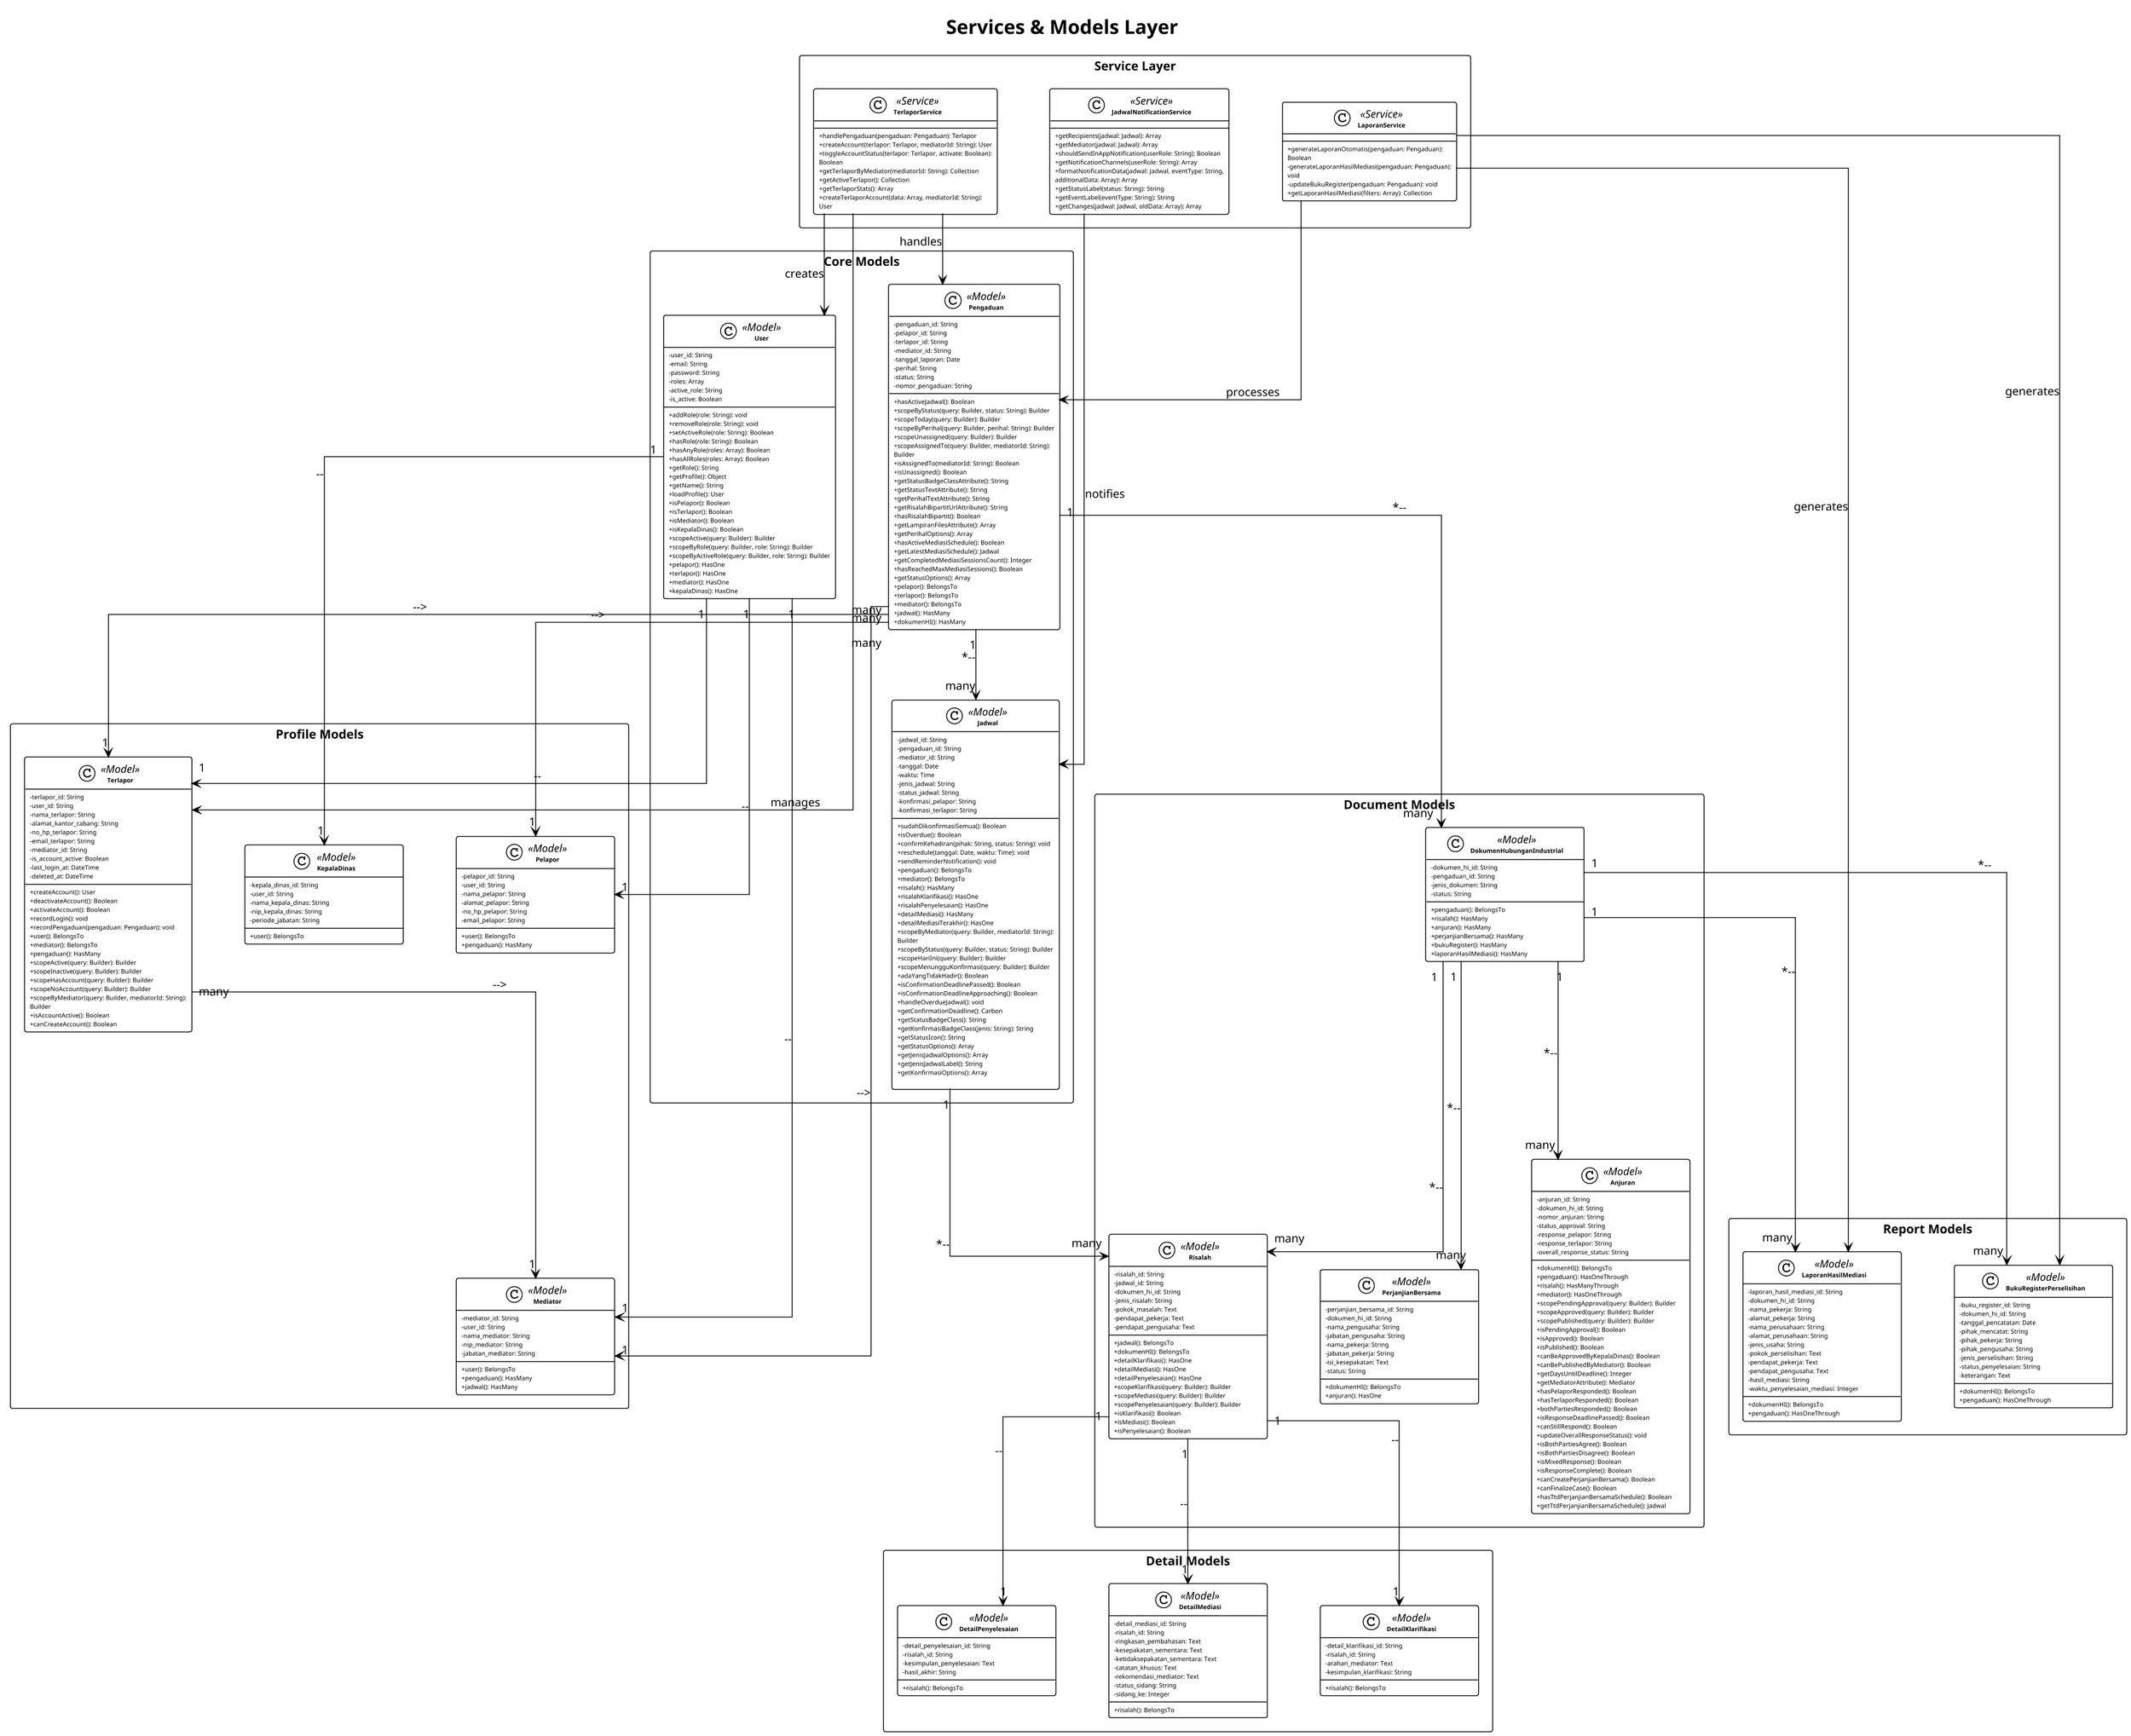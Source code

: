 @startuml SIPPPHI_Services_Models

!theme plain
skinparam classAttributeIconSize 0
skinparam classFontStyle bold

' === KONFIGURASI UKURAN CANVAS ===
skinparam dpi 150
skinparam minClassWidth 180
skinparam maxMessageSize 80
skinparam wrapWidth 200
skinparam pageMargin 15
skinparam classFontSize 8
skinparam classAttributeFontSize 7

' === LAYOUT ===
skinparam packageStyle rectangle
skinparam linetype ortho
skinparam nodesep 60
skinparam ranksep 80

title Services & Models Layer

package "Service Layer" {
    class TerlaporService <<Service>> {
        + handlePengaduan(pengaduan: Pengaduan): Terlapor
        + createAccount(terlapor: Terlapor, mediatorId: String): User
        + toggleAccountStatus(terlapor: Terlapor, activate: Boolean): Boolean
        + getTerlaporByMediator(mediatorId: String): Collection
        + getActiveTerlapor(): Collection
        + getTerlaporStats(): Array
        + createTerlaporAccount(data: Array, mediatorId: String): User
    }
    
    class LaporanService <<Service>> {
        + generateLaporanOtomatis(pengaduan: Pengaduan): Boolean
        - generateLaporanHasilMediasi(pengaduan: Pengaduan): void
        - updateBukuRegister(pengaduan: Pengaduan): void
        + getLaporanHasilMediasi(filters: Array): Collection
    }
    
    class JadwalNotificationService <<Service>> {
        + getRecipients(jadwal: Jadwal): Array
        + getMediator(jadwal: Jadwal): Array
        + shouldSendInAppNotification(userRole: String): Boolean
        + getNotificationChannels(userRole: String): Array
        + formatNotificationData(jadwal: Jadwal, eventType: String, additionalData: Array): Array
        + getStatusLabel(status: String): String
        + getEventLabel(eventType: String): String
        + getChanges(jadwal: Jadwal, oldData: Array): Array
    }
}

package "Core Models" {
    class User <<Model>> {
        - user_id: String
        - email: String
        - password: String
        - roles: Array
        - active_role: String
        - is_active: Boolean
        --
        + addRole(role: String): void
        + removeRole(role: String): void
        + setActiveRole(role: String): Boolean
        + hasRole(role: String): Boolean
        + hasAnyRole(roles: Array): Boolean
        + hasAllRoles(roles: Array): Boolean
        + getRole(): String
        + getProfile(): Object
        + getName(): String
        + loadProfile(): User
        + isPelapor(): Boolean
        + isTerlapor(): Boolean
        + isMediator(): Boolean
        + isKepalaDinas(): Boolean
        + scopeActive(query: Builder): Builder
        + scopeByRole(query: Builder, role: String): Builder
        + scopeByActiveRole(query: Builder, role: String): Builder
        + pelapor(): HasOne
        + terlapor(): HasOne
        + mediator(): HasOne
        + kepalaDinas(): HasOne
    }
    
    class Pengaduan <<Model>> {
        - pengaduan_id: String
        - pelapor_id: String
        - terlapor_id: String
        - mediator_id: String
        - tanggal_laporan: Date
        - perihal: String
        - status: String
        - nomor_pengaduan: String
        --
        + hasActiveJadwal(): Boolean
        + scopeByStatus(query: Builder, status: String): Builder
        + scopeToday(query: Builder): Builder
        + scopeByPerihal(query: Builder, perihal: String): Builder
        + scopeUnassigned(query: Builder): Builder
        + scopeAssignedTo(query: Builder, mediatorId: String): Builder
        + isAssignedTo(mediatorId: String): Boolean
        + isUnassigned(): Boolean
        + getStatusBadgeClassAttribute(): String
        + getStatusTextAttribute(): String
        + getPerihalTextAttribute(): String
        + getRisalahBipartitUrlAttribute(): String
        + hasRisalahBipartit(): Boolean
        + getLampiranFilesAttribute(): Array
        + getPerihalOptions(): Array
        + hasActiveMediasiSchedule(): Boolean
        + getLatestMediasiSchedule(): Jadwal
        + getCompletedMediasiSessionsCount(): Integer
        + hasReachedMaxMediasiSessions(): Boolean
        + getStatusOptions(): Array
        + pelapor(): BelongsTo
        + terlapor(): BelongsTo
        + mediator(): BelongsTo
        + jadwal(): HasMany
        + dokumenHI(): HasMany
    }
    
    class Jadwal <<Model>> {
        - jadwal_id: String
        - pengaduan_id: String
        - mediator_id: String
        - tanggal: Date
        - waktu: Time
        - jenis_jadwal: String
        - status_jadwal: String
        - konfirmasi_pelapor: String
        - konfirmasi_terlapor: String
        --
        + sudahDikonfirmasiSemua(): Boolean
        + isOverdue(): Boolean
        + confirmKehadiran(pihak: String, status: String): void
        + reschedule(tanggal: Date, waktu: Time): void
        + sendReminderNotification(): void
        + pengaduan(): BelongsTo
        + mediator(): BelongsTo
        + risalah(): HasMany
        + risalahKlarifikasi(): HasOne
        + risalahPenyelesaian(): HasOne
        + detailMediasi(): HasMany
        + detailMediasiTerakhir(): HasOne
        + scopeByMediator(query: Builder, mediatorId: String): Builder
        + scopeByStatus(query: Builder, status: String): Builder
        + scopeHariIni(query: Builder): Builder
        + scopeMenungguKonfirmasi(query: Builder): Builder
        + adaYangTidakHadir(): Boolean
        + isConfirmationDeadlinePassed(): Boolean
        + isConfirmationDeadlineApproaching(): Boolean
        + handleOverdueJadwal(): void
        + getConfirmationDeadline(): Carbon
        + getStatusBadgeClass(): String
        + getKonfirmasiBadgeClass(jenis: String): String
        + getStatusIcon(): String
        + getStatusOptions(): Array
        + getJenisJadwalOptions(): Array
        + getJenisJadwalLabel(): String
        + getKonfirmasiOptions(): Array

    }
}

package "Profile Models" {
    class Pelapor <<Model>> {
        - pelapor_id: String
        - user_id: String
        - nama_pelapor: String
        - alamat_pelapor: String
        - no_hp_pelapor: String
        - email_pelapor: String
        --
        + user(): BelongsTo
        + pengaduan(): HasMany
    }
    
    class Terlapor <<Model>> {
        - terlapor_id: String
        - user_id: String
        - nama_terlapor: String
        - alamat_kantor_cabang: String
        - no_hp_terlapor: String
        - email_terlapor: String
        - mediator_id: String
        - is_account_active: Boolean
        - last_login_at: DateTime
        - deleted_at: DateTime
        --
        + createAccount(): User
        + deactivateAccount(): Boolean
        + activateAccount(): Boolean
        + recordLogin(): void
        + recordPengaduan(pengaduan: Pengaduan): void
        + user(): BelongsTo
        + mediator(): BelongsTo
        + pengaduan(): HasMany
        + scopeActive(query: Builder): Builder
        + scopeInactive(query: Builder): Builder
        + scopeHasAccount(query: Builder): Builder
        + scopeNoAccount(query: Builder): Builder
        + scopeByMediator(query: Builder, mediatorId: String): Builder
        + isAccountActive(): Boolean
        + canCreateAccount(): Boolean
    }
    
    class Mediator <<Model>> {
        - mediator_id: String
        - user_id: String
        - nama_mediator: String
        - nip_mediator: String
        - jabatan_mediator: String
        --
        + user(): BelongsTo
        + pengaduan(): HasMany
        + jadwal(): HasMany
    }
    
    class KepalaDinas <<Model>> {
        - kepala_dinas_id: String
        - user_id: String
        - nama_kepala_dinas: String
        - nip_kepala_dinas: String
        - periode_jabatan: String
        --
        + user(): BelongsTo
    }
}

package "Document Models" {
    class Anjuran <<Model>> {
        - anjuran_id: String
        - dokumen_hi_id: String
        - nomor_anjuran: String
        - status_approval: String
        - response_pelapor: String
        - response_terlapor: String
        - overall_response_status: String
        --
        + dokumenHI(): BelongsTo
        + pengaduan(): HasOneThrough
        + risalah(): HasManyThrough
        + mediator(): HasOneThrough
        + scopePendingApproval(query: Builder): Builder
        + scopeApproved(query: Builder): Builder
        + scopePublished(query: Builder): Builder
        + isPendingApproval(): Boolean
        + isApproved(): Boolean
        + isPublished(): Boolean
        + canBeApprovedByKepalaDinas(): Boolean
        + canBePublishedByMediator(): Boolean
        + getDaysUntilDeadline(): Integer
        + getMediatorAttribute(): Mediator
        + hasPelaporResponded(): Boolean
        + hasTerlaporResponded(): Boolean
        + bothPartiesResponded(): Boolean
        + isResponseDeadlinePassed(): Boolean
        + canStillRespond(): Boolean
        + updateOverallResponseStatus(): void
        + isBothPartiesAgree(): Boolean
        + isBothPartiesDisagree(): Boolean
        + isMixedResponse(): Boolean
        + isResponseComplete(): Boolean
        + canCreatePerjanjianBersama(): Boolean
        + canFinalizeCase(): Boolean
        + hasTtdPerjanjianBersamaSchedule(): Boolean
        + getTtdPerjanjianBersamaSchedule(): Jadwal  
    }
    
    class PerjanjianBersama <<Model>> {
        - perjanjian_bersama_id: String
        - dokumen_hi_id: String
        - nama_pengusaha: String
        - jabatan_pengusaha: String
        - nama_pekerja: String
        - jabatan_pekerja: String
        - isi_kesepakatan: Text
        - status: String
        --
        + dokumenHI(): BelongsTo
        + anjuran(): HasOne
    }
    
    class Risalah <<Model>> {
        - risalah_id: String
        - jadwal_id: String
        - dokumen_hi_id: String
        - jenis_risalah: String
        - pokok_masalah: Text
        - pendapat_pekerja: Text
        - pendapat_pengusaha: Text
        --
        + jadwal(): BelongsTo
        + dokumenHI(): BelongsTo
        + detailKlarifikasi(): HasOne
        + detailMediasi(): HasOne
        + detailPenyelesaian(): HasOne
        + scopeKlarifikasi(query: Builder): Builder
        + scopeMediasi(query: Builder): Builder
        + scopePenyelesaian(query: Builder): Builder
        + isKlarifikasi(): Boolean
        + isMediasi(): Boolean
        + isPenyelesaian(): Boolean
    }
    
    class DokumenHubunganIndustrial <<Model>> {
        - dokumen_hi_id: String
        - pengaduan_id: String
        - jenis_dokumen: String
        - status: String
        --
        + pengaduan(): BelongsTo
        + risalah(): HasMany
        + anjuran(): HasMany
        + perjanjianBersama(): HasMany
        + bukuRegister(): HasMany
        + laporanHasilMediasi(): HasMany
    }
}

package "Detail Models" {
    class DetailKlarifikasi <<Model>> {
        - detail_klarifikasi_id: String
        - risalah_id: String
        - arahan_mediator: Text
        - kesimpulan_klarifikasi: String
        --
        + risalah(): BelongsTo
    }
    
    class DetailMediasi <<Model>> {
        - detail_mediasi_id: String
        - risalah_id: String
        - ringkasan_pembahasan: Text
        - kesepakatan_sementara: Text
        - ketidaksepakatan_sementara: Text
        - catatan_khusus: Text
        - rekomendasi_mediator: Text
        - status_sidang: String
        - sidang_ke: Integer
        --
        + risalah(): BelongsTo
    }
    
    class DetailPenyelesaian <<Model>> {
        - detail_penyelesaian_id: String
        - risalah_id: String
        - kesimpulan_penyelesaian: Text
        - hasil_akhir: String
        --
        + risalah(): BelongsTo
    }
}

package "Report Models" {
    class BukuRegisterPerselisihan <<Model>> {
        - buku_register_id: String
        - dokumen_hi_id: String
        - tanggal_pencatatan: Date
        - pihak_mencatat: String
        - pihak_pekerja: String
        - pihak_pengusaha: String
        - jenis_perselisihan: String
        - status_penyelesaian: String
        - keterangan: Text
        --
        + dokumenHI(): BelongsTo
        + pengaduan(): HasOneThrough
    }
    
    class LaporanHasilMediasi <<Model>> {
        - laporan_hasil_mediasi_id: String
        - dokumen_hi_id: String
        - nama_pekerja: String
        - alamat_pekerja: String
        - nama_perusahaan: String
        - alamat_perusahaan: String
        - jenis_usaha: String
        - pokok_perselisihan: Text
        - pendapat_pekerja: Text
        - pendapat_pengusaha: Text
        - hasil_mediasi: String
        - waktu_penyelesaian_mediasi: Integer
        --
        + dokumenHI(): BelongsTo
        + pengaduan(): HasOneThrough
    }
}

' Service to Model Relationships
TerlaporService --> User : creates
TerlaporService --> Terlapor : manages
TerlaporService --> Pengaduan : handles
JadwalNotificationService --> Jadwal : notifies
LaporanService --> Pengaduan : processes
LaporanService --> BukuRegisterPerselisihan : generates
LaporanService --> LaporanHasilMediasi : generates

' User Profile Relationships
User --> Pelapor : "1" -- "1"
User --> Terlapor : "1" -- "1"
User --> Mediator : "1" -- "1"
User --> KepalaDinas : "1" -- "1"

' Core Model Relationships
Pengaduan --> Jadwal : "1" *-- "many"
Jadwal --> Risalah : "1" *-- "many"
Pengaduan --> Pelapor : "many" --> "1"
Pengaduan --> Terlapor : "many" --> "1"
Pengaduan --> Mediator : "many" --> "1"
Pengaduan --> DokumenHubunganIndustrial : "1" *-- "many"

' Document Relationships
DokumenHubunganIndustrial --> Anjuran : "1" *-- "many"
DokumenHubunganIndustrial --> PerjanjianBersama : "1" *-- "many"
DokumenHubunganIndustrial --> Risalah : "1" *-- "many"
DokumenHubunganIndustrial --> BukuRegisterPerselisihan : "1" *-- "many"
DokumenHubunganIndustrial --> LaporanHasilMediasi : "1" *-- "many"

' Risalah Detail Relationships
Risalah --> DetailKlarifikasi : "1" -- "1"
Risalah --> DetailMediasi : "1" -- "1"
Risalah --> DetailPenyelesaian : "1" -- "1"

' Profile Relationships
Terlapor --> Mediator : "many" --> "1"

@enduml 